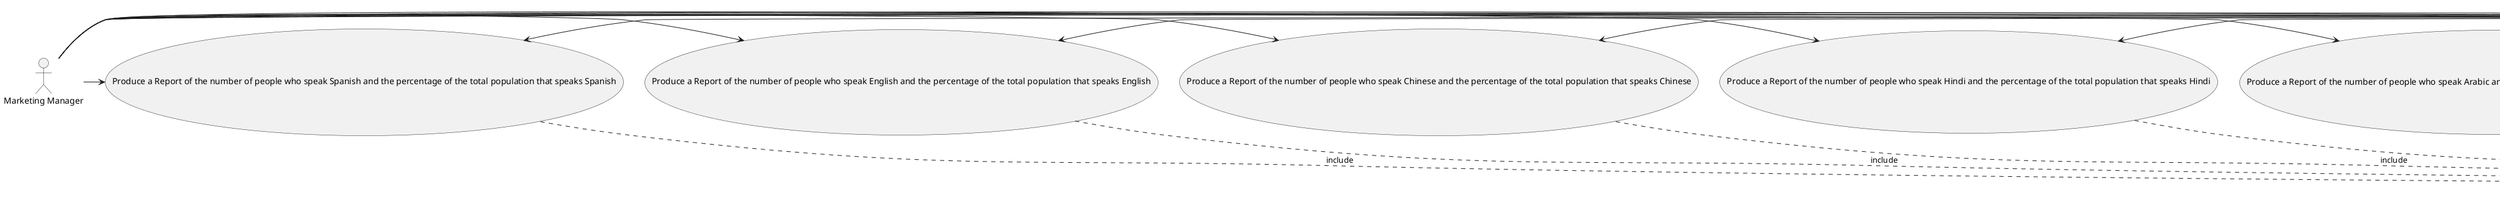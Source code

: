@startuml
'https://plantuml.com/use-case-diagram

    'This represents use-case 1'
    actor Marketing as "Marketing Manager"
    rectangle Database
    usecase UCa as "Print Queried Data"
    usecase UC1 as "Get countries from continent,
                    sorted by largest
                    pop to smallest"
    top to bottom direction
    Marketing -> UC1
    UC1 ..> UCa : include
    UC1 <- Database

    'This represents use-case 2'
    actor Logistics as "Global Logistics Manager"
    rectangle Database
    usecase UCa as "Print Queried Data"
    usecase UC2 as "Produce a report of all
                    countries in the world"
     top to bottom direction
     Logistics -> UC2
     UC2 ..> UCa : include
     UC2 <- Database


    'This represents use-case 3'
    actor Finance as    "Regional Finance Manager"
    rectangle Database
    usecase UCa as "Print Queried Data"
    usecase UC3 as "Produce a report of all
                    countries in a region"
    top to bottom direction
    Finance -> UC3
    UC3 ..> UCa :include
    UC3 <- Database


    'This represents use-case 4'

    actor Finance as "Global Finance Manager"
    rectangle Database
    usecase UCa as "Print Queried Data"
    usecase UC4 as "Produce report of the top N
                    populated countries in the world"
    top to bottom direction
    Finance -> UC4
    UC4 ..> UCa : include
    UC4 <- Database


    'This represents use-case 5'
    actor Finance as "Continental Finance Manager"
    rectangle Database
    usecase UCa as "Print Queried Data"
    usecase UC5 as "Produce a report of the top N
                 populated countries in a continent"
    top to bottom direction
    Finance -> UC5
    UC5 ..> UCa : include
    UC5 <- Database

    'This represents use-case 6'
        actor Logistics as "Regional Logistics Manager"
        rectangle Database
        usecase UCa as "Print Queried Data"
        usecase UC6 as "Produce a report of the top N
                     populated countries in a region"
        top to bottom direction
        Logistics -> UC6
        UC6 ..> UCa : include
        UC6 <- Database


    'This represents use-case 7'

        actor Logistics as "District Level Logistics Manager"
        rectangle Database
        usecase UCa as "Print Queried Data"
        usecase UC7 as "Produce a report of all the
                        cities in a district"
        top to bottom direction
        Logistics -> UC7
        UC7 ..> UCa : include
        UC7 <- Database

    'This represents use-case 8'

       actor Logistics as "Global Level Logistics Manager"
       rectangle Database
       usecase UCa as "Print Queried Data"
       usecase UC8 as "Produce a report of all the
                       cities in the world"
       top to bottom direction
       Logistics -> UC8
       UC8 ..> UCa : include
       UC8 <- Database



     'This represents use-case 9'
      actor Logistics as "Continental Logistics Manager"
      rectangle Database
      usecase UCa as "Print Queried Data"
      usecase UC9 as "Produce a report of all cities in
                      a specified continent from
                      largest to smallest"
      top to bottom direction
      Logistics -> UC9
      UC9 ..> UCa : include
      UC9<- Database


      'This represents use-case 10'
            actor Finance as "National finance Manager"
            rectangle Database
            usecase UCa as "Print Queried Data"
            usecase UC10 as "Produce a Report of All Cities in a specified region organised from largest to smallest"
            top to bottom direction
            Finance -> UC10
            UC10 ..> UCa : include
            UC10<- Database


      'This represents use-case 11'
            actor Marketing as "National Marketing Manager"
            rectangle Database
            usecase UCa as "Print Queried Data"
            usecase UC11 as "Produce a Report of All Cities in a specified country organised from largest to smallest"
            top to bottom direction
            Marketing -> UC11
            UC11 ..> UCa : include
            UC11<- Database




      'This represents use-case 12'
            actor Finance as "Global Finance Manager"
            rectangle Database
            usecase UCa as "Print Queried Data"
            usecase UC12 as "Produce a Report of The top `N` populated cities in the world where `N` is provided by the user."
            top to bottom direction
            Finance -> UC12
            UC12 ..> UCa : include
            UC12<- Database




      'This represents use-case 13'
            actor Logistics as "the Director"
            rectangle Database
            usecase UCa as "Print Queried Data"
            usecase UC13 as "Produce a Report of The top `N` populated cities in a continent where `N` is provided by the user."
            top to bottom direction
            Logistics -> UC13
            UC13 ..> UCa : include
            UC13<- Database




      'This represents use-case 14'
            actor Logistics as "Regional Logistics Manager""
            rectangle Database
            usecase UCa as "Print Queried Data"
            usecase UC14 as "Produce a Report of The top `N` populated cities in a region where `N` is provided by the user."
            top to bottom direction
            Logistics -> UC14
            UC14 ..> UCa : include
            UC14<- Database




      'This represents use-case 15'
            actor Logistics as "National logistics Manager"
            rectangle Database
            usecase UCa as "Print Queried Data"
            usecase UC15 as "Produce a Report of The top `N` populated cities in a country where `N` is provided by the user."
            top to bottom direction
            Logistics -> UC15
            UC15 ..> UCa : include
            UC15<- Database




      'This represents use-case 16'
            actor Marketing as "district level marketing Manager"
            rectangle Database
            usecase UCa as "Print Queried Data"
            usecase UC16 as "Produce a Report of The top `N` populated cities in a district where `N` is provided by the user."
            top to bottom direction
            Marketing -> UC16
            UC16 ..> UCa : include
            UC16<- Database




      'This represents use-case 17'
            actor Finance as "Global Finance Manager"
            rectangle Database
            usecase UCa as "Print Queried Data"
            usecase UC17 as "Produce a Report of All Capital Cities in the world organised from largest to smallest"
            top to bottom direction
            Finance -> UC17
            UC17 ..> UCa : include
            UC17<- Database




      'This represents use-case 18'
            actor Logistics as "Continental Logistics Manager"
            rectangle Database
            usecase UCa as "Print Queried Data"
            usecase UC18 as "Produce a Report of All Capital Cities in a continent organised from largest to smallest"
            top to bottom direction
            Logistics -> UC18
            UC18 ..> UCa : include
            UC18<- Database




      'This represents use-case 19'
            actor Sales as "Regional Sales Director"
            rectangle Database
            usecase UCa as "Print Queried Data"
            usecase UC19 as "Produce a Report of All Capital Cities in a region organised from largest to smallest"
            top to bottom direction
            Sales -> UC19
            UC19 ..> UCa : include
            UC19<- Database




      'This represents use-case 20'
            actor Finance as "Global Finance Manager"
            rectangle Database
            usecase UCa as "Print Queried Data"
            usecase UC20 as "Produce a Report of The top `N` populated capital cities in the world where `N` is provided by the user."
            top to bottom direction
            Finance -> UC20
            UC20 ..> UCa : include
            UC20<- Database




      'This represents use-case 21'
            actor Sales as "Regional Sales Director"
            rectangle Database
            usecase UCa as "Print Queried Data"
            usecase UC21 as "Produce a Report of The top `N` populated capital cities in a region where `N` is provided by the user."
            top to bottom direction
            Sales -> UC21
            UC21 ..> UCa : include
            UC21<- Database




      'This represents use-case 22'
            actor Marketing as "Continental Marketing Manager"
            rectangle Database
            usecase UCa as "Print Queried Data"
            usecase UC22 as "Produce a Report of The population of people, people living in cities, and people not living in cities in each continent."
            top to bottom direction
            Marketing -> UC22
            UC22 ..> UCa : include
            UC22<- Database




      'This represents use-case 23'
            actor Finance as "Regional Finance Manager"
            rectangle Database
            usecase UCa as "Print Queried Data"
            usecase UC23 as "Produce a Report of The population of people, people living in cities, and people not living in cities in each region."
            top to bottom direction
            Finance -> UC23
            UC23 ..> UCa : include
            UC23<- Database




      'This represents use-case 24'
            actor Marketing as "National Marketing Manager"
            rectangle Database
            usecase UCa as "Print Queried Data"
            usecase UC24 as "Produce a Report of The population of people, people living in cities, and people not living in cities in each country."
            top to bottom direction
            Marketing -> UC24
            UC24 ..> UCa : include
            UC24<- Database




      'This represents use-case 25'
            actor Marketing as "Marketing Manager"
            rectangle Database
            usecase UCa as "Print Queried Data"
            usecase UC25 as "Produce a Report of the number of people who speak Arabic and the percentage of the total population that speaks Arabic."
            top to bottom direction
            Marketing -> UC25
            UC25 ..> UCa : include
            UC25<- Database




      'This represents use-case 26'
            actor Marketing as "Marketing Manager"
            rectangle Database
            usecase UCa as "Print Queried Data"
            usecase UC26 as "Produce a Report of the number of people who speak Hindi and the percentage of the total population that speaks Hindi"
            top to bottom direction
            Marketing -> UC26
            UC26 ..> UCa : include
            UC26<- Database




      'This represents use-case 27'
            actor Marketing as "Marketing Manager"
            rectangle Database
            usecase UCa as "Print Queried Data"
            usecase UC27 as "Produce a Report of the number of people who speak Chinese and the percentage of the total population that speaks Chinese"
            top to bottom direction
            Marketing -> UC27
            UC27 ..> UCa : include
            UC27<- Database




      'This represents use-case 28'
            actor Marketing as "Marketing Manager"
            rectangle Database
            usecase UCa as "Print Queried Data"
            usecase UC28 as "Produce a Report of the number of people who speak English and the percentage of the total population that speaks English"
            top to bottom direction
            Marketing -> UC28
            UC28 ..> UCa : include
            UC28<- Database




      'This represents use-case 29'
            actor Marketing as "Marketing Manager"
            rectangle Database
            usecase UCa as "Print Queried Data"
            usecase UC29 as "Produce a Report of the number of people who speak Spanish and the percentage of the total population that speaks Spanish"
            top to bottom direction
            Marketing -> UC29
            UC29 ..> UCa : include
            UC29<- Database
            @enduml